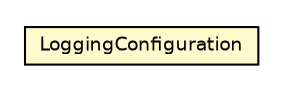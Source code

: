 #!/usr/local/bin/dot
#
# Class diagram 
# Generated by UMLGraph version R5_6 (http://www.umlgraph.org/)
#

digraph G {
	edge [fontname="Helvetica",fontsize=10,labelfontname="Helvetica",labelfontsize=10];
	node [fontname="Helvetica",fontsize=10,shape=plaintext];
	nodesep=0.25;
	ranksep=0.5;
	// net.ljcomputing.logging.config.LoggingConfiguration
	c135 [label=<<table title="net.ljcomputing.logging.config.LoggingConfiguration" border="0" cellborder="1" cellspacing="0" cellpadding="2" port="p" bgcolor="lemonChiffon" href="./LoggingConfiguration.html">
		<tr><td><table border="0" cellspacing="0" cellpadding="1">
<tr><td align="center" balign="center"> LoggingConfiguration </td></tr>
		</table></td></tr>
		</table>>, URL="./LoggingConfiguration.html", fontname="Helvetica", fontcolor="black", fontsize=9.0];
}

